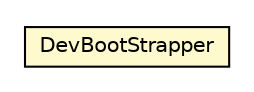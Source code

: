 #!/usr/local/bin/dot
#
# Class diagram 
# Generated by UMLGraph version R5_6-24-gf6e263 (http://www.umlgraph.org/)
#

digraph G {
	edge [fontname="Helvetica",fontsize=10,labelfontname="Helvetica",labelfontsize=10];
	node [fontname="Helvetica",fontsize=10,shape=plaintext];
	nodesep=0.25;
	ranksep=0.5;
	rankdir=LR;
	// com.gwtplatform.carstore.server.DevBootStrapper
	c161165 [label=<<table title="com.gwtplatform.carstore.server.DevBootStrapper" border="0" cellborder="1" cellspacing="0" cellpadding="2" port="p" bgcolor="lemonChiffon" href="./DevBootStrapper.html">
		<tr><td><table border="0" cellspacing="0" cellpadding="1">
<tr><td align="center" balign="center"> DevBootStrapper </td></tr>
		</table></td></tr>
		</table>>, URL="./DevBootStrapper.html", fontname="Helvetica", fontcolor="black", fontsize=10.0];
}

